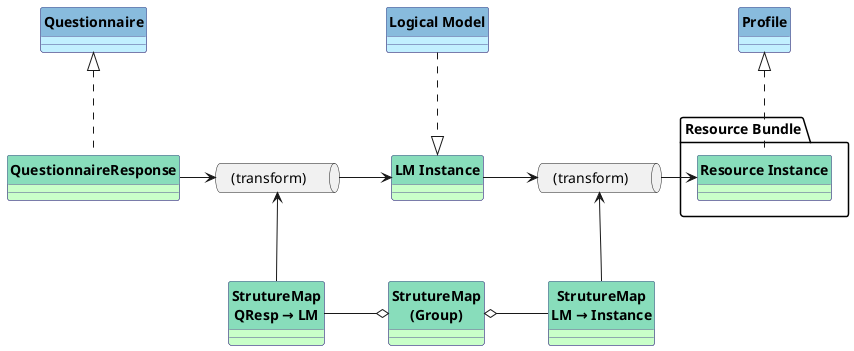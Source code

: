 @startuml
'skinparam linetype ortho
skinparam linetype polyline
hide circle
hide stereotype
allowmixing

'!pragma layout smetana

skinparam class<<MD>> {
 BorderColor DarkSlateGray
 BackgroundColor WhiteSmoke
 HeaderBackgroundColor #909090
}

skinparam class<<DM>> {
 BorderColor #505090
 BackgroundColor APPLICATION
 HeaderBackgroundColor #8bd
}


skinparam class<<TM>> {
 BorderColor #505090
 BackgroundColor TECHNOLOGY
 HeaderBackgroundColor #8db
}


class "**Logical Model**" as LM<<DM>> {
}

class "**Profile**" as P<<DM>> {
}

class "**StrutureMap**\n**QResp &#8594; LM**" as SMQL<<TM>> {
}

class "**StrutureMap**\n**LM &#8594; Instance**" as SMLR<<TM>> {
}

class "**StrutureMap**\n**(Group)**" as SMG<<TM>> {
}

class "**Questionnaire**" as Q<<DM>> {
}

class "**QuestionnaireResponse**" as QR<<TM>> {
}


class "**LM Instance**" as LMI<<TM>> {
}

package "**Resource Bundle**" as RIP {
  class "**Resource Instance**" as RI<<TM>> {
  }
}

'LM - LM: contains /\n references

'QR -r-> LMI

queue "   (transform)     " as T1
queue "   (transform)     " as T2

QR -r-> T1
T1 -r-> LMI : "    "
SMQL -u-> T1

LMI -r-> T2 : "    "
T2 -r-> RI
SMLR -u-> T2 : "       "



LM .d.|> LMI: "                        "
QR .u.|> Q
'RI .u.|> P
RI .u.|> P

SMQL -r-o SMG: "        "
SMLR -l-o SMG: "        "

'SMQL -u[hidden]- LM
'SMLR -u[hidden]- LM

'SMLR -r[hidden]- P: "             "


@enduml